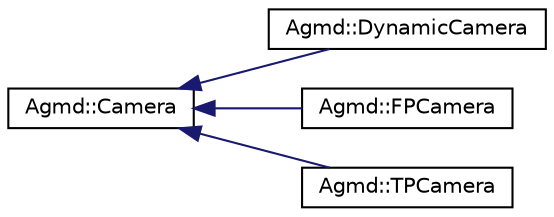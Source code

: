 digraph "Graphical Class Hierarchy"
{
  edge [fontname="Helvetica",fontsize="10",labelfontname="Helvetica",labelfontsize="10"];
  node [fontname="Helvetica",fontsize="10",shape=record];
  rankdir="LR";
  Node1 [label="Agmd::Camera",height=0.2,width=0.4,color="black", fillcolor="white", style="filled",URL="$class_agmd_1_1_camera.html"];
  Node1 -> Node2 [dir="back",color="midnightblue",fontsize="10",style="solid",fontname="Helvetica"];
  Node2 [label="Agmd::DynamicCamera",height=0.2,width=0.4,color="black", fillcolor="white", style="filled",URL="$class_agmd_1_1_dynamic_camera.html"];
  Node1 -> Node3 [dir="back",color="midnightblue",fontsize="10",style="solid",fontname="Helvetica"];
  Node3 [label="Agmd::FPCamera",height=0.2,width=0.4,color="black", fillcolor="white", style="filled",URL="$class_agmd_1_1_f_p_camera.html"];
  Node1 -> Node4 [dir="back",color="midnightblue",fontsize="10",style="solid",fontname="Helvetica"];
  Node4 [label="Agmd::TPCamera",height=0.2,width=0.4,color="black", fillcolor="white", style="filled",URL="$class_agmd_1_1_t_p_camera.html"];
}
